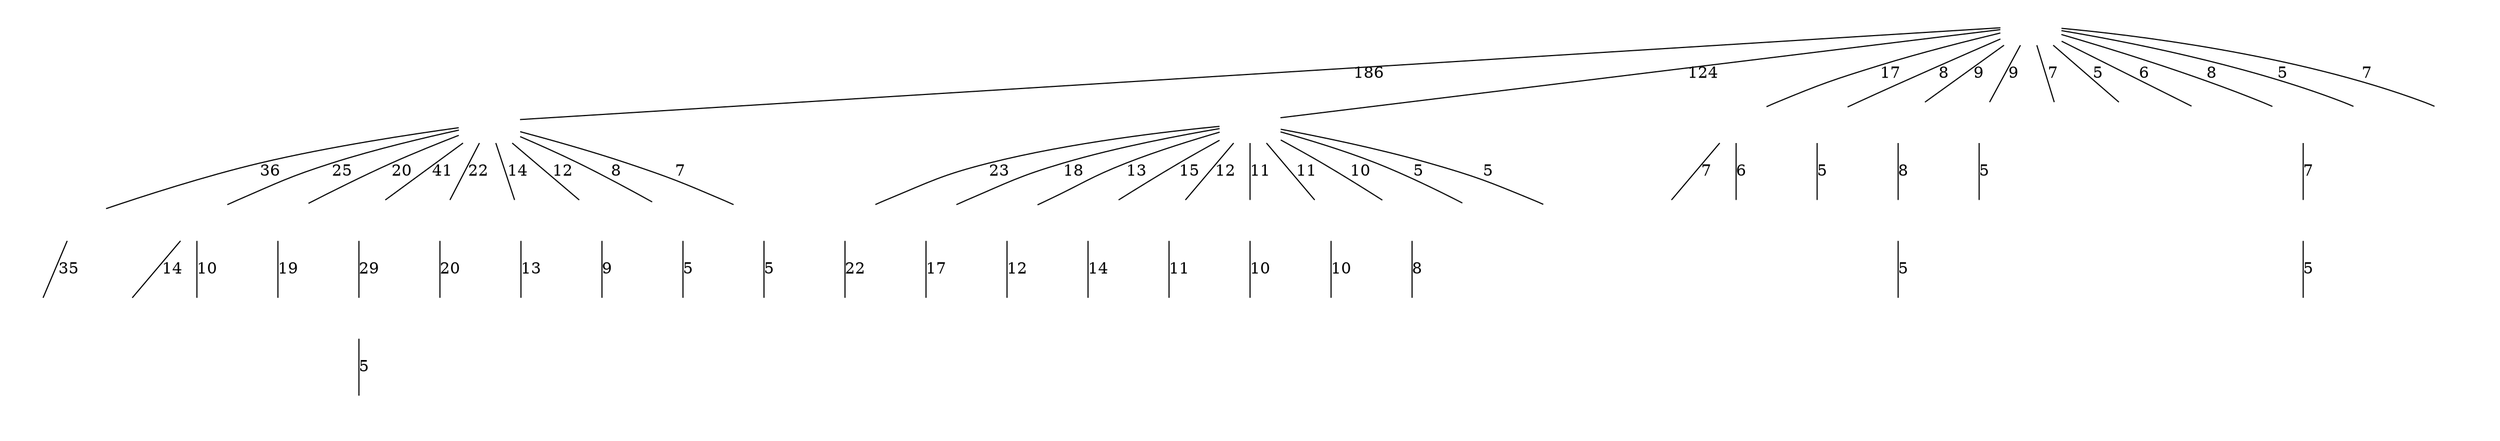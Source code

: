 graph G {
	node [color=lightblue2 shape=plaintext]
	fontsize=100
	root [label="" image="figs/root.png"]
	47 [label="" image="figs/namesplit_47namesplit_rootnamesplit_186.png"]
	"47-80" [label="" image="figs/namesplit_47-80namesplit_47namesplit_36.png"]
	76 [label="" image="figs/namesplit_76namesplit_rootnamesplit_124.png"]
	"47-81" [label="" image="figs/namesplit_47-81namesplit_47namesplit_25.png"]
	"47-22" [label="" image="figs/namesplit_47-22namesplit_47namesplit_20.png"]
	"76-81" [label="" image="figs/namesplit_76-81namesplit_76namesplit_23.png"]
	17 [label="" image="figs/namesplit_17namesplit_rootnamesplit_17.png"]
	"47-18" [label="" image="figs/namesplit_47-18namesplit_47namesplit_41.png"]
	"76-18" [label="" image="figs/namesplit_76-18namesplit_76namesplit_18.png"]
	"47-80-72" [label="" image="figs/namesplit_47-80-72namesplit_47-80namesplit_35.png"]
	"47-78" [label="" image="figs/namesplit_47-78namesplit_47namesplit_22.png"]
	55 [label="" image="figs/namesplit_55namesplit_rootnamesplit_8.png"]
	"76-80" [label="" image="figs/namesplit_76-80namesplit_76namesplit_13.png"]
	73 [label="" image="figs/namesplit_73namesplit_rootnamesplit_9.png"]
	"47-50" [label="" image="figs/namesplit_47-50namesplit_47namesplit_14.png"]
	59 [label="" image="figs/namesplit_59namesplit_rootnamesplit_9.png"]
	82 [label="" image="figs/namesplit_82namesplit_rootnamesplit_7.png"]
	16 [label="" image="figs/namesplit_16namesplit_rootnamesplit_5.png"]
	53 [label="" image="figs/namesplit_53namesplit_rootnamesplit_6.png"]
	"76-48" [label="" image="figs/namesplit_76-48namesplit_76namesplit_15.png"]
	"47-22-72" [label="" image="figs/namesplit_47-22-72namesplit_47-22namesplit_19.png"]
	13 [label="" image="figs/namesplit_13namesplit_rootnamesplit_8.png"]
	"47-18-72" [label="" image="figs/namesplit_47-18-72namesplit_47-18namesplit_29.png"]
	"17-82" [label="" image="figs/namesplit_17-82namesplit_17namesplit_7.png"]
	"47-81-43" [label="" image="figs/namesplit_47-81-43namesplit_47-81namesplit_14.png"]
	"76-78" [label="" image="figs/namesplit_76-78namesplit_76namesplit_12.png"]
	"47-54" [label="" image="figs/namesplit_47-54namesplit_47namesplit_12.png"]
	21 [label="" image="figs/namesplit_21namesplit_rootnamesplit_5.png"]
	83 [label="" image="figs/namesplit_83namesplit_rootnamesplit_7.png"]
	"47-78-72" [label="" image="figs/namesplit_47-78-72namesplit_47-78namesplit_20.png"]
	"47-29" [label="" image="figs/namesplit_47-29namesplit_47namesplit_8.png"]
	"76-81-43" [label="" image="figs/namesplit_76-81-43namesplit_76-81namesplit_22.png"]
	"47-21" [label="" image="figs/namesplit_47-21namesplit_47namesplit_7.png"]
	"76-50" [label="" image="figs/namesplit_76-50namesplit_76namesplit_11.png"]
	"55-80" [label="" image="figs/namesplit_55-80namesplit_55namesplit_5.png"]
	"47-50-72" [label="" image="figs/namesplit_47-50-72namesplit_47-50namesplit_13.png"]
	"76-22" [label="" image="figs/namesplit_76-22namesplit_76namesplit_11.png"]
	"76-54" [label="" image="figs/namesplit_76-54namesplit_76namesplit_10.png"]
	"17-24" [label="" image="figs/namesplit_17-24namesplit_17namesplit_6.png"]
	"47-81-76" [label="" image="figs/namesplit_47-81-76namesplit_47-81namesplit_10.png"]
	"13-86" [label="" image="figs/namesplit_13-86namesplit_13namesplit_7.png"]
	"76-18-72" [label="" image="figs/namesplit_76-18-72namesplit_76-18namesplit_17.png"]
	"76-48-72" [label="" image="figs/namesplit_76-48-72namesplit_76-48namesplit_14.png"]
	"59-80" [label="" image="figs/namesplit_59-80namesplit_59namesplit_5.png"]
	"73-26" [label="" image="figs/namesplit_73-26namesplit_73namesplit_8.png"]
	"76-21" [label="" image="figs/namesplit_76-21namesplit_76namesplit_5.png"]
	"76-80-72" [label="" image="figs/namesplit_76-80-72namesplit_76-80namesplit_12.png"]
	"47-18-72-72" [label="" image="figs/namesplit_47-18-72-72namesplit_47-18-72namesplit_5.png"]
	"76-78-72" [label="" image="figs/namesplit_76-78-72namesplit_76-78namesplit_11.png"]
	"76-29" [label="" image="figs/namesplit_76-29namesplit_76namesplit_5.png"]
	"76-54-72" [label="" image="figs/namesplit_76-54-72namesplit_76-54namesplit_8.png"]
	"47-54-72" [label="" image="figs/namesplit_47-54-72namesplit_47-54namesplit_9.png"]
	"76-22-72" [label="" image="figs/namesplit_76-22-72namesplit_76-22namesplit_10.png"]
	"13-86-47" [label="" image="figs/namesplit_13-86-47namesplit_13-86namesplit_5.png"]
	"47-29-72" [label="" image="figs/namesplit_47-29-72namesplit_47-29namesplit_5.png"]
	"76-50-72" [label="" image="figs/namesplit_76-50-72namesplit_76-50namesplit_10.png"]
	"47-21-43" [label="" image="figs/namesplit_47-21-43namesplit_47-21namesplit_5.png"]
	"73-26-47" [label="" image="figs/namesplit_73-26-47namesplit_73-26namesplit_5.png"]
	root -- 47 [label=186]
	47 -- "47-80" [label=36]
	root -- 76 [label=124]
	47 -- "47-81" [label=25]
	47 -- "47-22" [label=20]
	76 -- "76-81" [label=23]
	root -- 17 [label=17]
	47 -- "47-18" [label=41]
	76 -- "76-18" [label=18]
	"47-80" -- "47-80-72" [label=35]
	47 -- "47-78" [label=22]
	root -- 55 [label=8]
	76 -- "76-80" [label=13]
	root -- 73 [label=9]
	47 -- "47-50" [label=14]
	root -- 59 [label=9]
	root -- 82 [label=7]
	root -- 16 [label=5]
	root -- 53 [label=6]
	76 -- "76-48" [label=15]
	"47-22" -- "47-22-72" [label=19]
	root -- 13 [label=8]
	"47-18" -- "47-18-72" [label=29]
	17 -- "17-82" [label=7]
	"47-81" -- "47-81-43" [label=14]
	76 -- "76-78" [label=12]
	47 -- "47-54" [label=12]
	root -- 21 [label=5]
	root -- 83 [label=7]
	"47-78" -- "47-78-72" [label=20]
	47 -- "47-29" [label=8]
	"76-81" -- "76-81-43" [label=22]
	47 -- "47-21" [label=7]
	76 -- "76-50" [label=11]
	55 -- "55-80" [label=5]
	"47-50" -- "47-50-72" [label=13]
	76 -- "76-22" [label=11]
	76 -- "76-54" [label=10]
	17 -- "17-24" [label=6]
	"47-81" -- "47-81-76" [label=10]
	13 -- "13-86" [label=7]
	"76-18" -- "76-18-72" [label=17]
	"76-48" -- "76-48-72" [label=14]
	59 -- "59-80" [label=5]
	73 -- "73-26" [label=8]
	76 -- "76-21" [label=5]
	"76-80" -- "76-80-72" [label=12]
	"47-18-72" -- "47-18-72-72" [label=5]
	"76-78" -- "76-78-72" [label=11]
	76 -- "76-29" [label=5]
	"76-54" -- "76-54-72" [label=8]
	"47-54" -- "47-54-72" [label=9]
	"76-22" -- "76-22-72" [label=10]
	"13-86" -- "13-86-47" [label=5]
	"47-29" -- "47-29-72" [label=5]
	"76-50" -- "76-50-72" [label=10]
	"47-21" -- "47-21-43" [label=5]
	"73-26" -- "73-26-47" [label=5]
}
